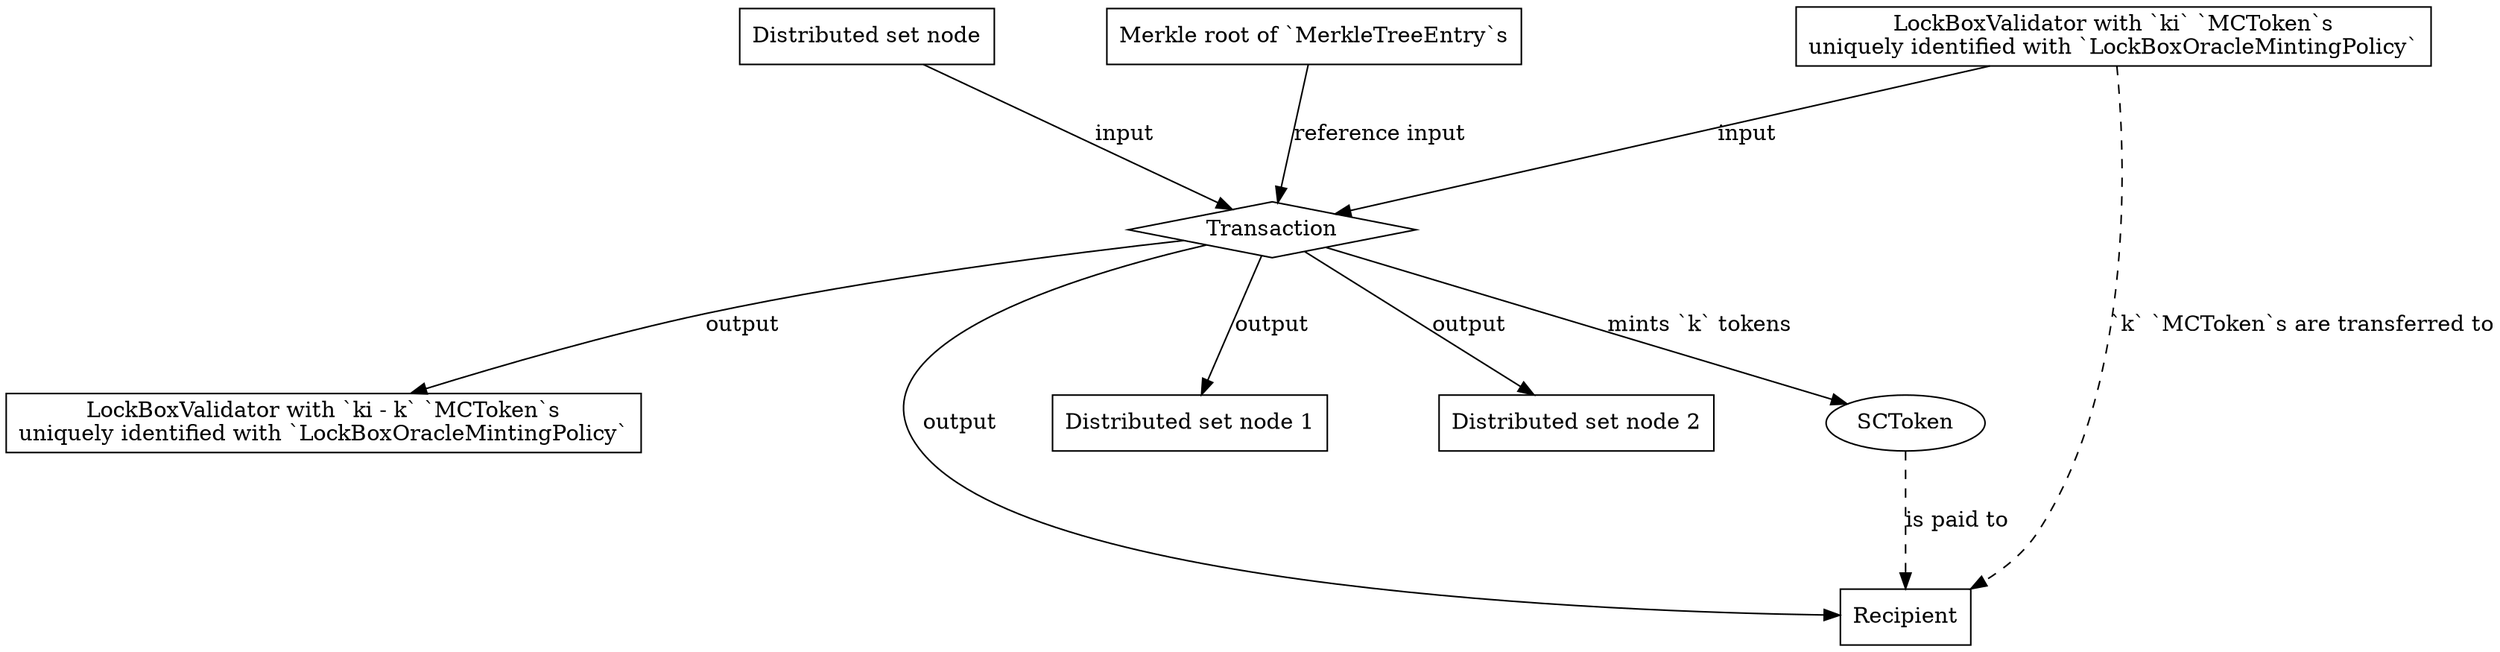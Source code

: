 strict digraph {
  node [shape=record]
  graph [nodesep="1", ranksep="1"]

  DistributedSetNode [ label = "Distributed set node"];
  MerkleRoot [ label = "Merkle root of `MerkleTreeEntry`s"];
  LockBoxValidator1 [ label = "LockBoxValidator with `ki` `MCToken`s\nuniquely identified with `LockBoxOracleMintingPolicy`"];
  Transaction [ shape=diamond ];
  SCToken [shape = ellipse ];
  LockBoxValidator2 [ label = "LockBoxValidator with `ki - k` `MCToken`s\nuniquely identified with `LockBoxOracleMintingPolicy`"];
  Recipient [ label = "Recipient" ] ;
  DistributedSetNode1 [ label = "Distributed set node 1"];
  DistributedSetNode2 [ label = "Distributed set node 2"];

  LockBoxValidator1 -> Transaction [ label = "input" ];
  LockBoxValidator1 -> Recipient [ label = "`k` `MCToken`s are transferred to", style=dashed ];
  Transaction -> LockBoxValidator2 [ label = "output" ];

  DistributedSetNode -> Transaction [ label = "input" ];
  MerkleRoot -> Transaction [ label = "reference input" ];
  Transaction -> DistributedSetNode1 [ label = "output" ];
  Transaction -> DistributedSetNode2 [ label = "output" ];
  Transaction -> SCToken [ label = "mints `k` tokens" ];
  SCToken -> Recipient [ label = "is paid to", style=dashed ];
  Transaction -> Recipient [ label = "output" ];

  // SCToken -> Recipient [ label = "is paid to", style=dashed ];
}
